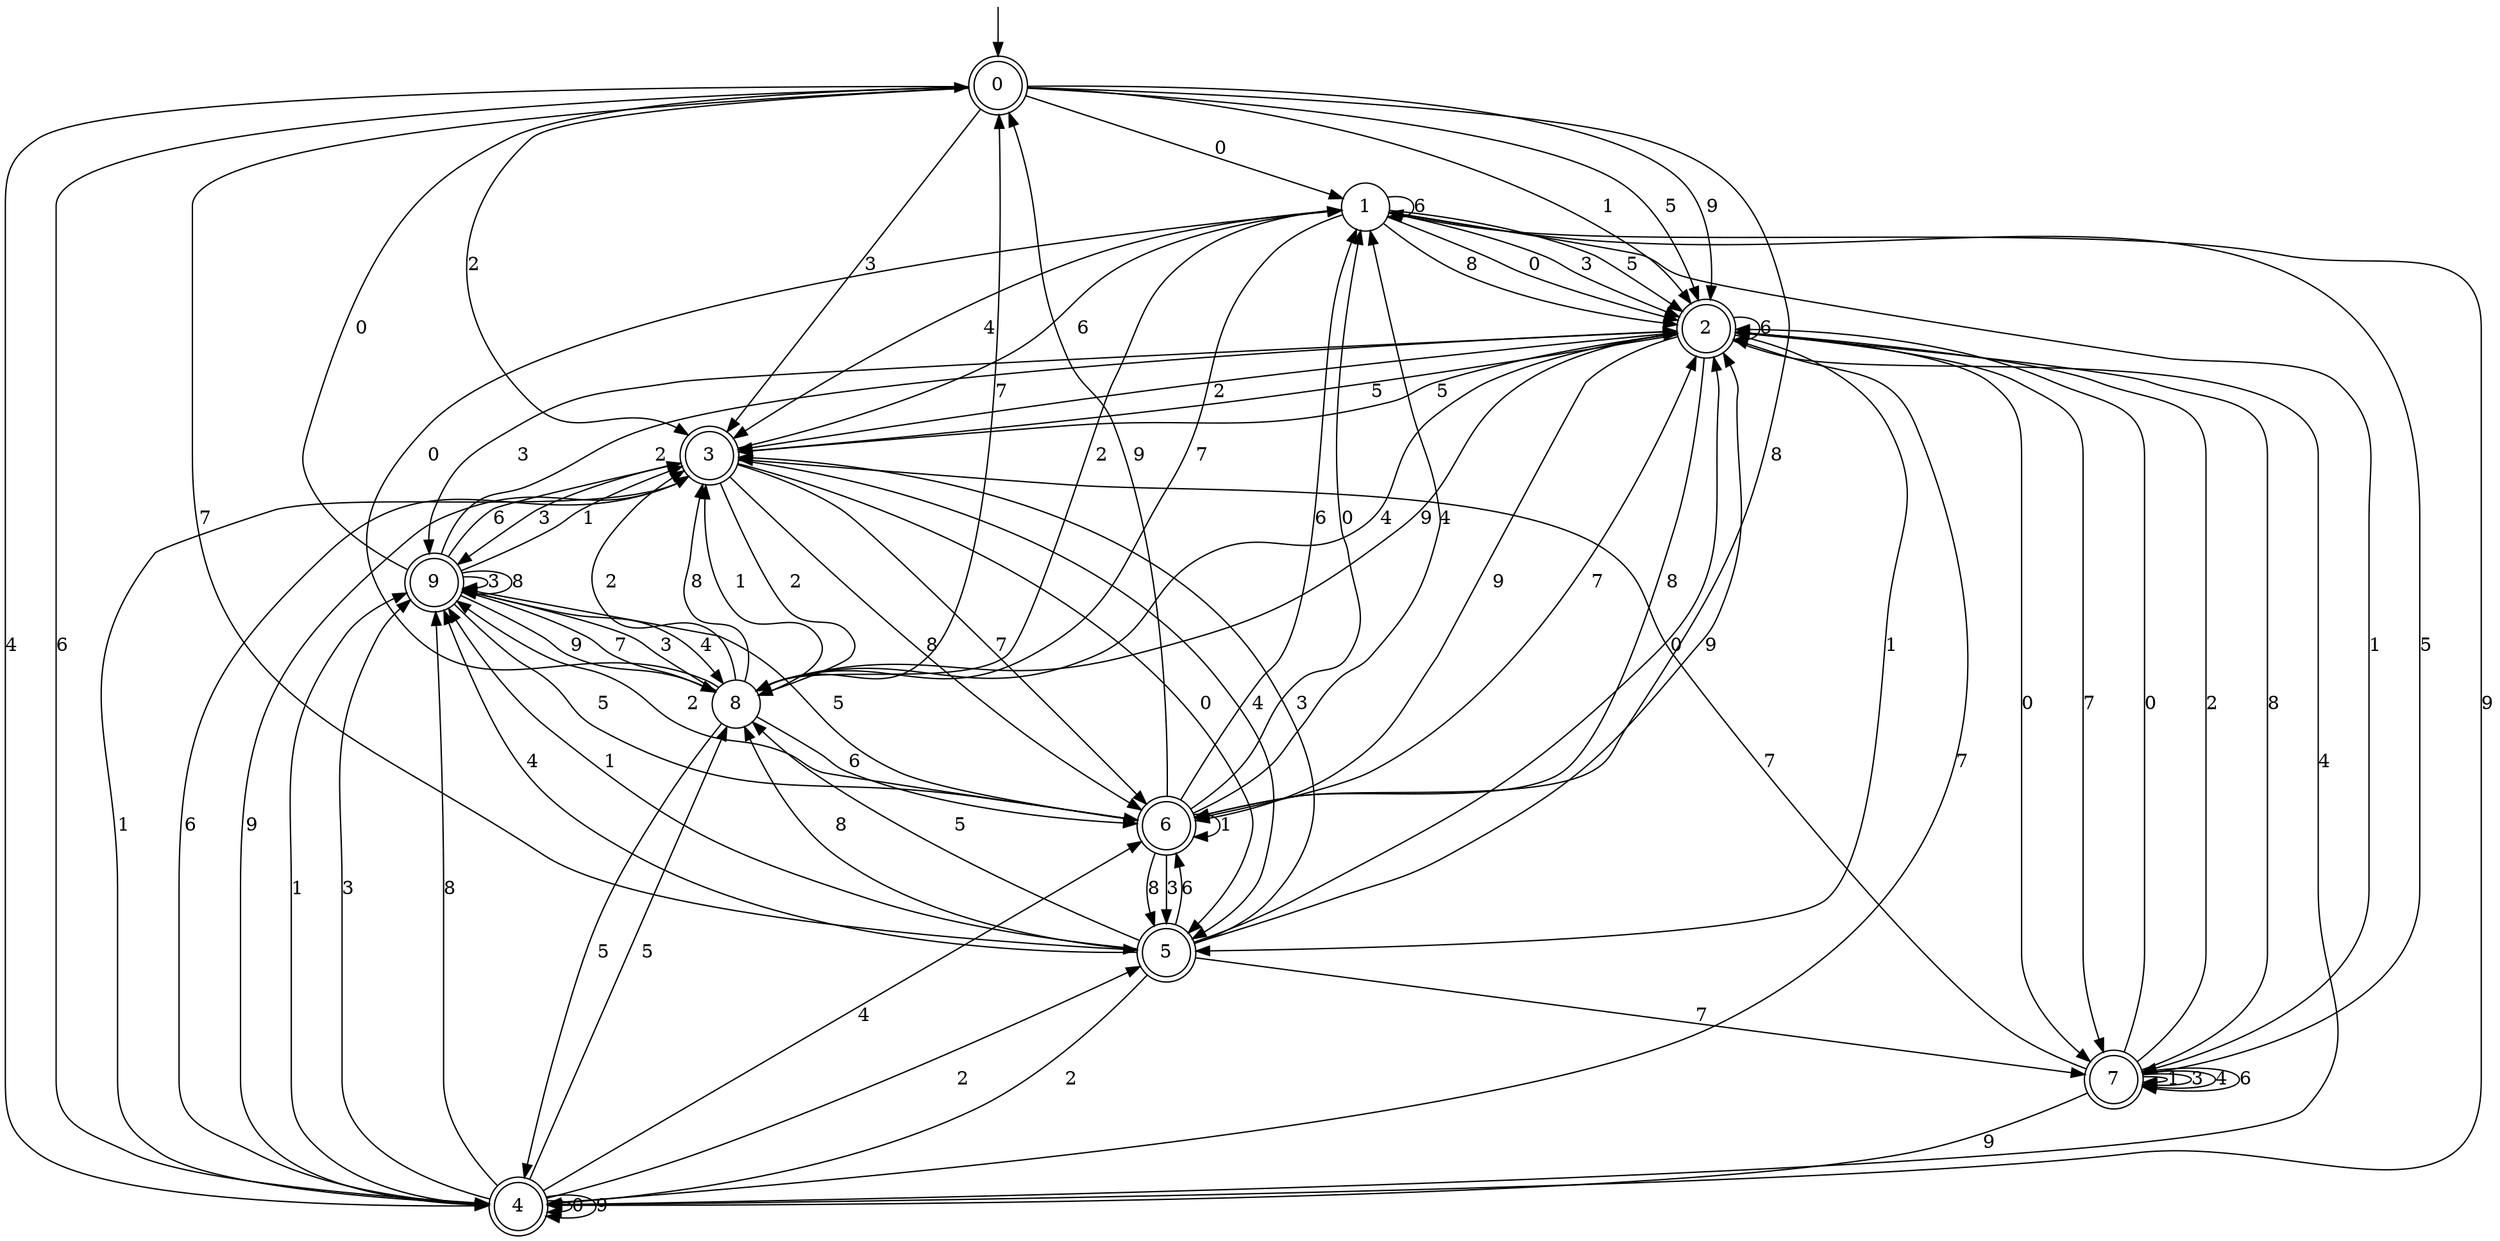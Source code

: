 digraph g {

	s0 [shape="doublecircle" label="0"];
	s1 [shape="circle" label="1"];
	s2 [shape="doublecircle" label="2"];
	s3 [shape="doublecircle" label="3"];
	s4 [shape="doublecircle" label="4"];
	s5 [shape="doublecircle" label="5"];
	s6 [shape="doublecircle" label="6"];
	s7 [shape="doublecircle" label="7"];
	s8 [shape="circle" label="8"];
	s9 [shape="doublecircle" label="9"];
	s0 -> s1 [label="0"];
	s0 -> s2 [label="1"];
	s0 -> s3 [label="2"];
	s0 -> s3 [label="3"];
	s0 -> s4 [label="4"];
	s0 -> s2 [label="5"];
	s0 -> s4 [label="6"];
	s0 -> s5 [label="7"];
	s0 -> s6 [label="8"];
	s0 -> s2 [label="9"];
	s1 -> s2 [label="0"];
	s1 -> s7 [label="1"];
	s1 -> s8 [label="2"];
	s1 -> s2 [label="3"];
	s1 -> s3 [label="4"];
	s1 -> s2 [label="5"];
	s1 -> s1 [label="6"];
	s1 -> s8 [label="7"];
	s1 -> s2 [label="8"];
	s1 -> s4 [label="9"];
	s2 -> s7 [label="0"];
	s2 -> s5 [label="1"];
	s2 -> s3 [label="2"];
	s2 -> s9 [label="3"];
	s2 -> s4 [label="4"];
	s2 -> s3 [label="5"];
	s2 -> s2 [label="6"];
	s2 -> s7 [label="7"];
	s2 -> s6 [label="8"];
	s2 -> s6 [label="9"];
	s3 -> s5 [label="0"];
	s3 -> s4 [label="1"];
	s3 -> s8 [label="2"];
	s3 -> s9 [label="3"];
	s3 -> s5 [label="4"];
	s3 -> s2 [label="5"];
	s3 -> s1 [label="6"];
	s3 -> s6 [label="7"];
	s3 -> s6 [label="8"];
	s3 -> s4 [label="9"];
	s4 -> s4 [label="0"];
	s4 -> s9 [label="1"];
	s4 -> s5 [label="2"];
	s4 -> s9 [label="3"];
	s4 -> s6 [label="4"];
	s4 -> s8 [label="5"];
	s4 -> s3 [label="6"];
	s4 -> s2 [label="7"];
	s4 -> s9 [label="8"];
	s4 -> s4 [label="9"];
	s5 -> s2 [label="0"];
	s5 -> s9 [label="1"];
	s5 -> s4 [label="2"];
	s5 -> s3 [label="3"];
	s5 -> s9 [label="4"];
	s5 -> s8 [label="5"];
	s5 -> s6 [label="6"];
	s5 -> s7 [label="7"];
	s5 -> s8 [label="8"];
	s5 -> s2 [label="9"];
	s6 -> s1 [label="0"];
	s6 -> s6 [label="1"];
	s6 -> s9 [label="2"];
	s6 -> s5 [label="3"];
	s6 -> s1 [label="4"];
	s6 -> s9 [label="5"];
	s6 -> s1 [label="6"];
	s6 -> s2 [label="7"];
	s6 -> s5 [label="8"];
	s6 -> s0 [label="9"];
	s7 -> s2 [label="0"];
	s7 -> s7 [label="1"];
	s7 -> s2 [label="2"];
	s7 -> s7 [label="3"];
	s7 -> s7 [label="4"];
	s7 -> s1 [label="5"];
	s7 -> s7 [label="6"];
	s7 -> s3 [label="7"];
	s7 -> s2 [label="8"];
	s7 -> s4 [label="9"];
	s8 -> s1 [label="0"];
	s8 -> s3 [label="1"];
	s8 -> s3 [label="2"];
	s8 -> s9 [label="3"];
	s8 -> s2 [label="4"];
	s8 -> s4 [label="5"];
	s8 -> s6 [label="6"];
	s8 -> s0 [label="7"];
	s8 -> s3 [label="8"];
	s8 -> s2 [label="9"];
	s9 -> s0 [label="0"];
	s9 -> s3 [label="1"];
	s9 -> s2 [label="2"];
	s9 -> s9 [label="3"];
	s9 -> s8 [label="4"];
	s9 -> s6 [label="5"];
	s9 -> s3 [label="6"];
	s9 -> s8 [label="7"];
	s9 -> s9 [label="8"];
	s9 -> s8 [label="9"];

__start0 [label="" shape="none" width="0" height="0"];
__start0 -> s0;

}
